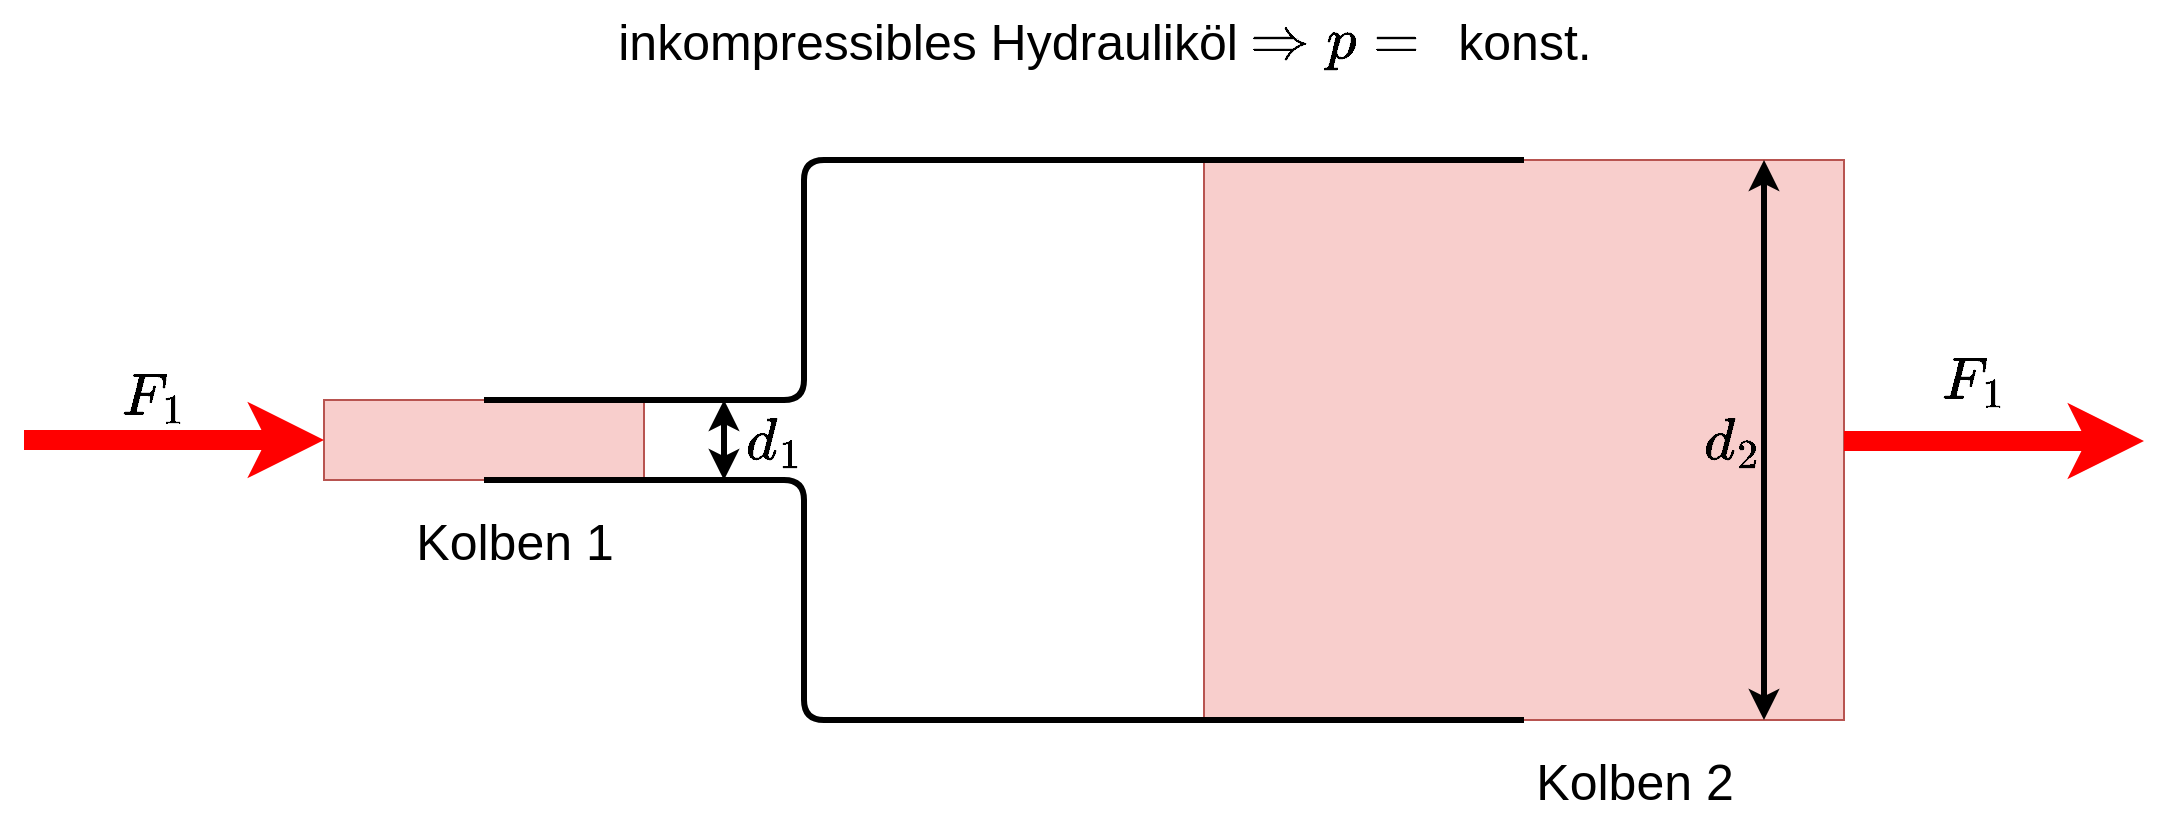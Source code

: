 <mxfile version="17.2.4" type="device"><diagram id="j8EhoSR-Fa5yq3Xt1ml_" name="Seite-1"><mxGraphModel dx="1845" dy="682" grid="1" gridSize="10" guides="1" tooltips="1" connect="1" arrows="1" fold="1" page="1" pageScale="1" pageWidth="827" pageHeight="1169" math="1" shadow="0"><root><mxCell id="0"/><mxCell id="1" parent="0"/><mxCell id="JX1xd5TRhAJojEYenLPt-8" value="" style="rounded=0;whiteSpace=wrap;html=1;fillColor=#f8cecc;strokeColor=#b85450;" vertex="1" parent="1"><mxGeometry x="520" y="320" width="320" height="280" as="geometry"/></mxCell><mxCell id="JX1xd5TRhAJojEYenLPt-3" value="" style="rounded=0;whiteSpace=wrap;html=1;fillColor=#f8cecc;strokeColor=#b85450;" vertex="1" parent="1"><mxGeometry x="80" y="440" width="160" height="40" as="geometry"/></mxCell><mxCell id="JX1xd5TRhAJojEYenLPt-1" value="" style="endArrow=none;html=1;rounded=1;strokeWidth=3;" edge="1" parent="1"><mxGeometry width="50" height="50" relative="1" as="geometry"><mxPoint x="160" y="440" as="sourcePoint"/><mxPoint x="680" y="320" as="targetPoint"/><Array as="points"><mxPoint x="320" y="440"/><mxPoint x="320" y="320"/></Array></mxGeometry></mxCell><mxCell id="JX1xd5TRhAJojEYenLPt-2" value="" style="endArrow=none;html=1;rounded=1;strokeWidth=3;startArrow=none;exitX=0.5;exitY=1;exitDx=0;exitDy=0;" edge="1" parent="1" source="JX1xd5TRhAJojEYenLPt-3"><mxGeometry width="50" height="50" relative="1" as="geometry"><mxPoint x="160" y="480" as="sourcePoint"/><mxPoint x="680" y="600" as="targetPoint"/><Array as="points"><mxPoint x="320" y="480"/><mxPoint x="320" y="600"/></Array></mxGeometry></mxCell><mxCell id="JX1xd5TRhAJojEYenLPt-4" value="" style="endArrow=none;html=1;rounded=1;strokeWidth=3;" edge="1" parent="1" target="JX1xd5TRhAJojEYenLPt-3"><mxGeometry width="50" height="50" relative="1" as="geometry"><mxPoint x="160" y="480" as="sourcePoint"/><mxPoint x="680" y="600" as="targetPoint"/><Array as="points"/></mxGeometry></mxCell><mxCell id="JX1xd5TRhAJojEYenLPt-5" value="" style="endArrow=classic;html=1;rounded=1;strokeWidth=10;entryX=0;entryY=0.5;entryDx=0;entryDy=0;strokeColor=#FF0000;" edge="1" parent="1" target="JX1xd5TRhAJojEYenLPt-3"><mxGeometry width="50" height="50" relative="1" as="geometry"><mxPoint x="-70" y="460" as="sourcePoint"/><mxPoint x="170" y="530" as="targetPoint"/></mxGeometry></mxCell><mxCell id="JX1xd5TRhAJojEYenLPt-6" value="$$F_1$$" style="text;html=1;resizable=0;autosize=1;align=center;verticalAlign=middle;points=[];fillColor=none;strokeColor=none;rounded=0;fontSize=25;" vertex="1" parent="1"><mxGeometry x="-60" y="418" width="110" height="40" as="geometry"/></mxCell><mxCell id="JX1xd5TRhAJojEYenLPt-7" value="Kolben 1" style="text;html=1;resizable=0;autosize=1;align=center;verticalAlign=middle;points=[];fillColor=none;strokeColor=none;rounded=0;fontSize=25;" vertex="1" parent="1"><mxGeometry x="120" y="490" width="110" height="40" as="geometry"/></mxCell><mxCell id="JX1xd5TRhAJojEYenLPt-9" value="" style="endArrow=classic;startArrow=classic;html=1;rounded=1;fontSize=25;strokeColor=#000000;strokeWidth=3;" edge="1" parent="1"><mxGeometry width="50" height="50" relative="1" as="geometry"><mxPoint x="280" y="480" as="sourcePoint"/><mxPoint x="280" y="440" as="targetPoint"/></mxGeometry></mxCell><mxCell id="JX1xd5TRhAJojEYenLPt-10" value="$$d_1$$" style="text;html=1;resizable=0;autosize=1;align=center;verticalAlign=middle;points=[];fillColor=none;strokeColor=none;rounded=0;fontSize=25;" vertex="1" parent="1"><mxGeometry x="250" y="440" width="110" height="40" as="geometry"/></mxCell><mxCell id="JX1xd5TRhAJojEYenLPt-11" value="$$d_2$$" style="text;html=1;resizable=0;autosize=1;align=center;verticalAlign=middle;points=[];fillColor=none;strokeColor=none;rounded=0;fontSize=25;" vertex="1" parent="1"><mxGeometry x="729" y="440" width="110" height="40" as="geometry"/></mxCell><mxCell id="JX1xd5TRhAJojEYenLPt-13" value="" style="endArrow=classic;startArrow=classic;html=1;rounded=1;fontSize=25;strokeColor=#000000;strokeWidth=3;" edge="1" parent="1"><mxGeometry width="50" height="50" relative="1" as="geometry"><mxPoint x="800" y="600" as="sourcePoint"/><mxPoint x="800" y="320" as="targetPoint"/></mxGeometry></mxCell><mxCell id="JX1xd5TRhAJojEYenLPt-14" value="" style="endArrow=classic;html=1;rounded=1;strokeWidth=10;entryX=0;entryY=0.5;entryDx=0;entryDy=0;strokeColor=#FF0000;" edge="1" parent="1"><mxGeometry width="50" height="50" relative="1" as="geometry"><mxPoint x="840" y="460.5" as="sourcePoint"/><mxPoint x="990" y="460.5" as="targetPoint"/></mxGeometry></mxCell><mxCell id="JX1xd5TRhAJojEYenLPt-15" value="$$F_1$$" style="text;html=1;resizable=0;autosize=1;align=center;verticalAlign=middle;points=[];fillColor=none;strokeColor=none;rounded=0;fontSize=25;" vertex="1" parent="1"><mxGeometry x="850" y="410" width="110" height="40" as="geometry"/></mxCell><mxCell id="JX1xd5TRhAJojEYenLPt-16" value="Kolben 2" style="text;html=1;resizable=0;autosize=1;align=center;verticalAlign=middle;points=[];fillColor=none;strokeColor=none;rounded=0;fontSize=25;" vertex="1" parent="1"><mxGeometry x="680" y="610" width="110" height="40" as="geometry"/></mxCell><mxCell id="JX1xd5TRhAJojEYenLPt-17" value="inkompressibles Hydrauliköl&amp;nbsp;" style="text;html=1;resizable=0;autosize=1;align=center;verticalAlign=middle;points=[];fillColor=none;strokeColor=none;rounded=0;fontSize=25;" vertex="1" parent="1"><mxGeometry x="220" y="240" width="330" height="40" as="geometry"/></mxCell><mxCell id="JX1xd5TRhAJojEYenLPt-18" value="$$\Rightarrow p = $$" style="text;html=1;resizable=0;autosize=1;align=center;verticalAlign=middle;points=[];fillColor=none;strokeColor=none;rounded=0;fontSize=25;" vertex="1" parent="1"><mxGeometry x="460" y="240" width="250" height="40" as="geometry"/></mxCell><mxCell id="JX1xd5TRhAJojEYenLPt-19" value="konst." style="text;html=1;resizable=0;autosize=1;align=center;verticalAlign=middle;points=[];fillColor=none;strokeColor=none;rounded=0;fontSize=25;" vertex="1" parent="1"><mxGeometry x="640" y="240" width="80" height="40" as="geometry"/></mxCell></root></mxGraphModel></diagram></mxfile>